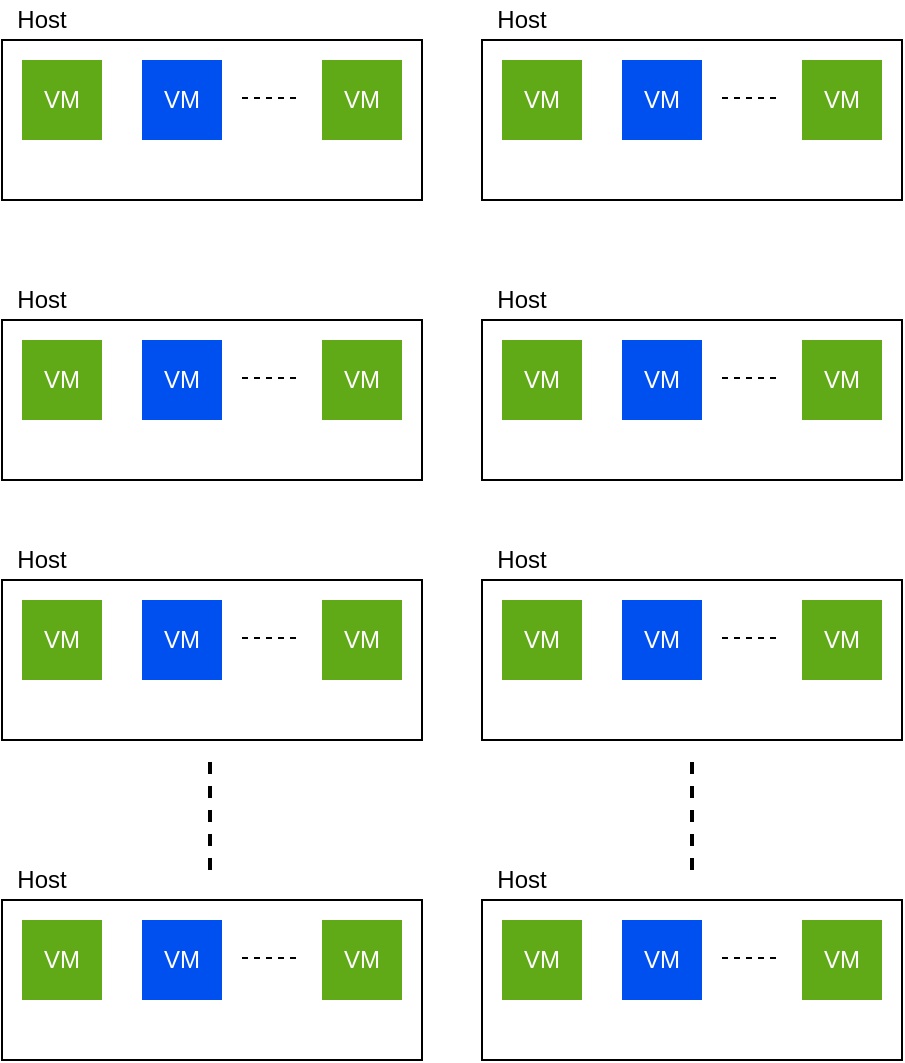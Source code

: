<mxfile version="12.1.5" type="github" pages="1">
  <diagram id="Zc9yJ2nfPfxR-4zW1YLG" name="Page-1">
    <mxGraphModel dx="1338" dy="843" grid="1" gridSize="10" guides="1" tooltips="1" connect="1" arrows="1" fold="1" page="1" pageScale="1" pageWidth="850" pageHeight="1100" math="0" shadow="0">
      <root>
        <mxCell id="0"/>
        <mxCell id="1" parent="0"/>
        <mxCell id="tDePKV6R2ixYgKRACaby-2" value="" style="group" vertex="1" connectable="0" parent="1">
          <mxGeometry x="40" y="100" width="210" height="100" as="geometry"/>
        </mxCell>
        <mxCell id="N_97EMzxFW7_r6Rp866p-8" value="" style="rounded=0;whiteSpace=wrap;html=1;" parent="tDePKV6R2ixYgKRACaby-2" vertex="1">
          <mxGeometry y="20" width="210" height="80" as="geometry"/>
        </mxCell>
        <mxCell id="N_97EMzxFW7_r6Rp866p-3" value="VM" style="rounded=0;whiteSpace=wrap;html=1;fillColor=#60a917;strokeColor=none;fontColor=#ffffff;" parent="tDePKV6R2ixYgKRACaby-2" vertex="1">
          <mxGeometry x="10" y="30" width="40" height="40" as="geometry"/>
        </mxCell>
        <mxCell id="N_97EMzxFW7_r6Rp866p-4" value="VM" style="rounded=0;whiteSpace=wrap;html=1;fillColor=#0050ef;strokeColor=none;fontColor=#ffffff;" parent="tDePKV6R2ixYgKRACaby-2" vertex="1">
          <mxGeometry x="70" y="30" width="40" height="40" as="geometry"/>
        </mxCell>
        <mxCell id="N_97EMzxFW7_r6Rp866p-6" value="VM" style="rounded=0;whiteSpace=wrap;html=1;fillColor=#60a917;strokeColor=none;fontColor=#ffffff;" parent="tDePKV6R2ixYgKRACaby-2" vertex="1">
          <mxGeometry x="160" y="30" width="40" height="40" as="geometry"/>
        </mxCell>
        <mxCell id="N_97EMzxFW7_r6Rp866p-7" value="" style="endArrow=none;dashed=1;html=1;" parent="tDePKV6R2ixYgKRACaby-2" edge="1">
          <mxGeometry width="50" height="50" relative="1" as="geometry">
            <mxPoint x="120" y="49" as="sourcePoint"/>
            <mxPoint x="150" y="49" as="targetPoint"/>
          </mxGeometry>
        </mxCell>
        <mxCell id="tDePKV6R2ixYgKRACaby-1" value="Host" style="text;html=1;strokeColor=none;fillColor=none;align=center;verticalAlign=middle;whiteSpace=wrap;rounded=0;" vertex="1" parent="tDePKV6R2ixYgKRACaby-2">
          <mxGeometry width="40" height="20" as="geometry"/>
        </mxCell>
        <mxCell id="tDePKV6R2ixYgKRACaby-3" value="" style="group" vertex="1" connectable="0" parent="1">
          <mxGeometry x="280" y="100" width="210" height="100" as="geometry"/>
        </mxCell>
        <mxCell id="tDePKV6R2ixYgKRACaby-4" value="" style="rounded=0;whiteSpace=wrap;html=1;" vertex="1" parent="tDePKV6R2ixYgKRACaby-3">
          <mxGeometry y="20" width="210" height="80" as="geometry"/>
        </mxCell>
        <mxCell id="tDePKV6R2ixYgKRACaby-5" value="VM" style="rounded=0;whiteSpace=wrap;html=1;fillColor=#60a917;strokeColor=none;fontColor=#ffffff;" vertex="1" parent="tDePKV6R2ixYgKRACaby-3">
          <mxGeometry x="10" y="30" width="40" height="40" as="geometry"/>
        </mxCell>
        <mxCell id="tDePKV6R2ixYgKRACaby-6" value="VM" style="rounded=0;whiteSpace=wrap;html=1;fillColor=#0050ef;strokeColor=none;fontColor=#ffffff;" vertex="1" parent="tDePKV6R2ixYgKRACaby-3">
          <mxGeometry x="70" y="30" width="40" height="40" as="geometry"/>
        </mxCell>
        <mxCell id="tDePKV6R2ixYgKRACaby-7" value="VM" style="rounded=0;whiteSpace=wrap;html=1;fillColor=#60a917;strokeColor=none;fontColor=#ffffff;" vertex="1" parent="tDePKV6R2ixYgKRACaby-3">
          <mxGeometry x="160" y="30" width="40" height="40" as="geometry"/>
        </mxCell>
        <mxCell id="tDePKV6R2ixYgKRACaby-8" value="" style="endArrow=none;dashed=1;html=1;" edge="1" parent="tDePKV6R2ixYgKRACaby-3">
          <mxGeometry width="50" height="50" relative="1" as="geometry">
            <mxPoint x="120" y="49" as="sourcePoint"/>
            <mxPoint x="150" y="49" as="targetPoint"/>
          </mxGeometry>
        </mxCell>
        <mxCell id="tDePKV6R2ixYgKRACaby-9" value="Host" style="text;html=1;strokeColor=none;fillColor=none;align=center;verticalAlign=middle;whiteSpace=wrap;rounded=0;" vertex="1" parent="tDePKV6R2ixYgKRACaby-3">
          <mxGeometry width="40" height="20" as="geometry"/>
        </mxCell>
        <mxCell id="tDePKV6R2ixYgKRACaby-24" value="" style="group" vertex="1" connectable="0" parent="1">
          <mxGeometry x="40" y="240" width="210" height="100" as="geometry"/>
        </mxCell>
        <mxCell id="tDePKV6R2ixYgKRACaby-25" value="" style="rounded=0;whiteSpace=wrap;html=1;" vertex="1" parent="tDePKV6R2ixYgKRACaby-24">
          <mxGeometry y="20" width="210" height="80" as="geometry"/>
        </mxCell>
        <mxCell id="tDePKV6R2ixYgKRACaby-26" value="VM" style="rounded=0;whiteSpace=wrap;html=1;fillColor=#60a917;strokeColor=none;fontColor=#ffffff;" vertex="1" parent="tDePKV6R2ixYgKRACaby-24">
          <mxGeometry x="10" y="30" width="40" height="40" as="geometry"/>
        </mxCell>
        <mxCell id="tDePKV6R2ixYgKRACaby-27" value="VM" style="rounded=0;whiteSpace=wrap;html=1;fillColor=#0050ef;strokeColor=none;fontColor=#ffffff;" vertex="1" parent="tDePKV6R2ixYgKRACaby-24">
          <mxGeometry x="70" y="30" width="40" height="40" as="geometry"/>
        </mxCell>
        <mxCell id="tDePKV6R2ixYgKRACaby-28" value="VM" style="rounded=0;whiteSpace=wrap;html=1;fillColor=#60a917;strokeColor=none;fontColor=#ffffff;" vertex="1" parent="tDePKV6R2ixYgKRACaby-24">
          <mxGeometry x="160" y="30" width="40" height="40" as="geometry"/>
        </mxCell>
        <mxCell id="tDePKV6R2ixYgKRACaby-29" value="" style="endArrow=none;dashed=1;html=1;" edge="1" parent="tDePKV6R2ixYgKRACaby-24">
          <mxGeometry width="50" height="50" relative="1" as="geometry">
            <mxPoint x="120" y="49" as="sourcePoint"/>
            <mxPoint x="150" y="49" as="targetPoint"/>
          </mxGeometry>
        </mxCell>
        <mxCell id="tDePKV6R2ixYgKRACaby-30" value="Host" style="text;html=1;strokeColor=none;fillColor=none;align=center;verticalAlign=middle;whiteSpace=wrap;rounded=0;" vertex="1" parent="tDePKV6R2ixYgKRACaby-24">
          <mxGeometry width="40" height="20" as="geometry"/>
        </mxCell>
        <mxCell id="tDePKV6R2ixYgKRACaby-31" value="" style="group" vertex="1" connectable="0" parent="1">
          <mxGeometry x="280" y="240" width="210" height="100" as="geometry"/>
        </mxCell>
        <mxCell id="tDePKV6R2ixYgKRACaby-32" value="" style="rounded=0;whiteSpace=wrap;html=1;" vertex="1" parent="tDePKV6R2ixYgKRACaby-31">
          <mxGeometry y="20" width="210" height="80" as="geometry"/>
        </mxCell>
        <mxCell id="tDePKV6R2ixYgKRACaby-33" value="VM" style="rounded=0;whiteSpace=wrap;html=1;fillColor=#60a917;strokeColor=none;fontColor=#ffffff;" vertex="1" parent="tDePKV6R2ixYgKRACaby-31">
          <mxGeometry x="10" y="30" width="40" height="40" as="geometry"/>
        </mxCell>
        <mxCell id="tDePKV6R2ixYgKRACaby-34" value="VM" style="rounded=0;whiteSpace=wrap;html=1;fillColor=#0050ef;strokeColor=none;fontColor=#ffffff;" vertex="1" parent="tDePKV6R2ixYgKRACaby-31">
          <mxGeometry x="70" y="30" width="40" height="40" as="geometry"/>
        </mxCell>
        <mxCell id="tDePKV6R2ixYgKRACaby-35" value="VM" style="rounded=0;whiteSpace=wrap;html=1;fillColor=#60a917;strokeColor=none;fontColor=#ffffff;" vertex="1" parent="tDePKV6R2ixYgKRACaby-31">
          <mxGeometry x="160" y="30" width="40" height="40" as="geometry"/>
        </mxCell>
        <mxCell id="tDePKV6R2ixYgKRACaby-36" value="" style="endArrow=none;dashed=1;html=1;" edge="1" parent="tDePKV6R2ixYgKRACaby-31">
          <mxGeometry width="50" height="50" relative="1" as="geometry">
            <mxPoint x="120" y="49" as="sourcePoint"/>
            <mxPoint x="150" y="49" as="targetPoint"/>
          </mxGeometry>
        </mxCell>
        <mxCell id="tDePKV6R2ixYgKRACaby-37" value="Host" style="text;html=1;strokeColor=none;fillColor=none;align=center;verticalAlign=middle;whiteSpace=wrap;rounded=0;" vertex="1" parent="tDePKV6R2ixYgKRACaby-31">
          <mxGeometry width="40" height="20" as="geometry"/>
        </mxCell>
        <mxCell id="tDePKV6R2ixYgKRACaby-38" value="" style="group" vertex="1" connectable="0" parent="1">
          <mxGeometry x="40" y="370" width="210" height="100" as="geometry"/>
        </mxCell>
        <mxCell id="tDePKV6R2ixYgKRACaby-39" value="" style="rounded=0;whiteSpace=wrap;html=1;" vertex="1" parent="tDePKV6R2ixYgKRACaby-38">
          <mxGeometry y="20" width="210" height="80" as="geometry"/>
        </mxCell>
        <mxCell id="tDePKV6R2ixYgKRACaby-40" value="VM" style="rounded=0;whiteSpace=wrap;html=1;fillColor=#60a917;strokeColor=none;fontColor=#ffffff;" vertex="1" parent="tDePKV6R2ixYgKRACaby-38">
          <mxGeometry x="10" y="30" width="40" height="40" as="geometry"/>
        </mxCell>
        <mxCell id="tDePKV6R2ixYgKRACaby-41" value="VM" style="rounded=0;whiteSpace=wrap;html=1;fillColor=#0050ef;strokeColor=none;fontColor=#ffffff;" vertex="1" parent="tDePKV6R2ixYgKRACaby-38">
          <mxGeometry x="70" y="30" width="40" height="40" as="geometry"/>
        </mxCell>
        <mxCell id="tDePKV6R2ixYgKRACaby-42" value="VM" style="rounded=0;whiteSpace=wrap;html=1;fillColor=#60a917;strokeColor=none;fontColor=#ffffff;" vertex="1" parent="tDePKV6R2ixYgKRACaby-38">
          <mxGeometry x="160" y="30" width="40" height="40" as="geometry"/>
        </mxCell>
        <mxCell id="tDePKV6R2ixYgKRACaby-43" value="" style="endArrow=none;dashed=1;html=1;" edge="1" parent="tDePKV6R2ixYgKRACaby-38">
          <mxGeometry width="50" height="50" relative="1" as="geometry">
            <mxPoint x="120" y="49" as="sourcePoint"/>
            <mxPoint x="150" y="49" as="targetPoint"/>
          </mxGeometry>
        </mxCell>
        <mxCell id="tDePKV6R2ixYgKRACaby-44" value="Host" style="text;html=1;strokeColor=none;fillColor=none;align=center;verticalAlign=middle;whiteSpace=wrap;rounded=0;" vertex="1" parent="tDePKV6R2ixYgKRACaby-38">
          <mxGeometry width="40" height="20" as="geometry"/>
        </mxCell>
        <mxCell id="tDePKV6R2ixYgKRACaby-45" value="" style="group" vertex="1" connectable="0" parent="1">
          <mxGeometry x="280" y="370" width="210" height="100" as="geometry"/>
        </mxCell>
        <mxCell id="tDePKV6R2ixYgKRACaby-46" value="" style="rounded=0;whiteSpace=wrap;html=1;" vertex="1" parent="tDePKV6R2ixYgKRACaby-45">
          <mxGeometry y="20" width="210" height="80" as="geometry"/>
        </mxCell>
        <mxCell id="tDePKV6R2ixYgKRACaby-47" value="VM" style="rounded=0;whiteSpace=wrap;html=1;fillColor=#60a917;strokeColor=none;fontColor=#ffffff;" vertex="1" parent="tDePKV6R2ixYgKRACaby-45">
          <mxGeometry x="10" y="30" width="40" height="40" as="geometry"/>
        </mxCell>
        <mxCell id="tDePKV6R2ixYgKRACaby-48" value="VM" style="rounded=0;whiteSpace=wrap;html=1;fillColor=#0050ef;strokeColor=none;fontColor=#ffffff;" vertex="1" parent="tDePKV6R2ixYgKRACaby-45">
          <mxGeometry x="70" y="30" width="40" height="40" as="geometry"/>
        </mxCell>
        <mxCell id="tDePKV6R2ixYgKRACaby-49" value="VM" style="rounded=0;whiteSpace=wrap;html=1;fillColor=#60a917;strokeColor=none;fontColor=#ffffff;" vertex="1" parent="tDePKV6R2ixYgKRACaby-45">
          <mxGeometry x="160" y="30" width="40" height="40" as="geometry"/>
        </mxCell>
        <mxCell id="tDePKV6R2ixYgKRACaby-50" value="" style="endArrow=none;dashed=1;html=1;" edge="1" parent="tDePKV6R2ixYgKRACaby-45">
          <mxGeometry width="50" height="50" relative="1" as="geometry">
            <mxPoint x="120" y="49" as="sourcePoint"/>
            <mxPoint x="150" y="49" as="targetPoint"/>
          </mxGeometry>
        </mxCell>
        <mxCell id="tDePKV6R2ixYgKRACaby-51" value="Host" style="text;html=1;strokeColor=none;fillColor=none;align=center;verticalAlign=middle;whiteSpace=wrap;rounded=0;" vertex="1" parent="tDePKV6R2ixYgKRACaby-45">
          <mxGeometry width="40" height="20" as="geometry"/>
        </mxCell>
        <mxCell id="tDePKV6R2ixYgKRACaby-52" value="" style="group" vertex="1" connectable="0" parent="1">
          <mxGeometry x="40" y="530" width="210" height="100" as="geometry"/>
        </mxCell>
        <mxCell id="tDePKV6R2ixYgKRACaby-53" value="" style="rounded=0;whiteSpace=wrap;html=1;" vertex="1" parent="tDePKV6R2ixYgKRACaby-52">
          <mxGeometry y="20" width="210" height="80" as="geometry"/>
        </mxCell>
        <mxCell id="tDePKV6R2ixYgKRACaby-54" value="VM" style="rounded=0;whiteSpace=wrap;html=1;fillColor=#60a917;strokeColor=none;fontColor=#ffffff;" vertex="1" parent="tDePKV6R2ixYgKRACaby-52">
          <mxGeometry x="10" y="30" width="40" height="40" as="geometry"/>
        </mxCell>
        <mxCell id="tDePKV6R2ixYgKRACaby-55" value="VM" style="rounded=0;whiteSpace=wrap;html=1;fillColor=#0050ef;strokeColor=none;fontColor=#ffffff;" vertex="1" parent="tDePKV6R2ixYgKRACaby-52">
          <mxGeometry x="70" y="30" width="40" height="40" as="geometry"/>
        </mxCell>
        <mxCell id="tDePKV6R2ixYgKRACaby-56" value="VM" style="rounded=0;whiteSpace=wrap;html=1;fillColor=#60a917;strokeColor=none;fontColor=#ffffff;" vertex="1" parent="tDePKV6R2ixYgKRACaby-52">
          <mxGeometry x="160" y="30" width="40" height="40" as="geometry"/>
        </mxCell>
        <mxCell id="tDePKV6R2ixYgKRACaby-57" value="" style="endArrow=none;dashed=1;html=1;" edge="1" parent="tDePKV6R2ixYgKRACaby-52">
          <mxGeometry width="50" height="50" relative="1" as="geometry">
            <mxPoint x="120" y="49" as="sourcePoint"/>
            <mxPoint x="150" y="49" as="targetPoint"/>
          </mxGeometry>
        </mxCell>
        <mxCell id="tDePKV6R2ixYgKRACaby-58" value="Host" style="text;html=1;strokeColor=none;fillColor=none;align=center;verticalAlign=middle;whiteSpace=wrap;rounded=0;" vertex="1" parent="tDePKV6R2ixYgKRACaby-52">
          <mxGeometry width="40" height="20" as="geometry"/>
        </mxCell>
        <mxCell id="tDePKV6R2ixYgKRACaby-59" value="" style="group" vertex="1" connectable="0" parent="1">
          <mxGeometry x="280" y="530" width="210" height="100" as="geometry"/>
        </mxCell>
        <mxCell id="tDePKV6R2ixYgKRACaby-60" value="" style="rounded=0;whiteSpace=wrap;html=1;" vertex="1" parent="tDePKV6R2ixYgKRACaby-59">
          <mxGeometry y="20" width="210" height="80" as="geometry"/>
        </mxCell>
        <mxCell id="tDePKV6R2ixYgKRACaby-61" value="VM" style="rounded=0;whiteSpace=wrap;html=1;fillColor=#60a917;strokeColor=none;fontColor=#ffffff;" vertex="1" parent="tDePKV6R2ixYgKRACaby-59">
          <mxGeometry x="10" y="30" width="40" height="40" as="geometry"/>
        </mxCell>
        <mxCell id="tDePKV6R2ixYgKRACaby-62" value="VM" style="rounded=0;whiteSpace=wrap;html=1;fillColor=#0050ef;strokeColor=none;fontColor=#ffffff;" vertex="1" parent="tDePKV6R2ixYgKRACaby-59">
          <mxGeometry x="70" y="30" width="40" height="40" as="geometry"/>
        </mxCell>
        <mxCell id="tDePKV6R2ixYgKRACaby-63" value="VM" style="rounded=0;whiteSpace=wrap;html=1;fillColor=#60a917;strokeColor=none;fontColor=#ffffff;" vertex="1" parent="tDePKV6R2ixYgKRACaby-59">
          <mxGeometry x="160" y="30" width="40" height="40" as="geometry"/>
        </mxCell>
        <mxCell id="tDePKV6R2ixYgKRACaby-64" value="" style="endArrow=none;dashed=1;html=1;" edge="1" parent="tDePKV6R2ixYgKRACaby-59">
          <mxGeometry width="50" height="50" relative="1" as="geometry">
            <mxPoint x="120" y="49" as="sourcePoint"/>
            <mxPoint x="150" y="49" as="targetPoint"/>
          </mxGeometry>
        </mxCell>
        <mxCell id="tDePKV6R2ixYgKRACaby-65" value="Host" style="text;html=1;strokeColor=none;fillColor=none;align=center;verticalAlign=middle;whiteSpace=wrap;rounded=0;" vertex="1" parent="tDePKV6R2ixYgKRACaby-59">
          <mxGeometry width="40" height="20" as="geometry"/>
        </mxCell>
        <mxCell id="tDePKV6R2ixYgKRACaby-66" value="" style="endArrow=none;dashed=1;html=1;strokeWidth=2;" edge="1" parent="1">
          <mxGeometry width="50" height="50" relative="1" as="geometry">
            <mxPoint x="144" y="535" as="sourcePoint"/>
            <mxPoint x="144" y="475" as="targetPoint"/>
          </mxGeometry>
        </mxCell>
        <mxCell id="tDePKV6R2ixYgKRACaby-67" value="" style="endArrow=none;dashed=1;html=1;strokeWidth=2;" edge="1" parent="1">
          <mxGeometry width="50" height="50" relative="1" as="geometry">
            <mxPoint x="385" y="535" as="sourcePoint"/>
            <mxPoint x="385" y="475" as="targetPoint"/>
          </mxGeometry>
        </mxCell>
      </root>
    </mxGraphModel>
  </diagram>
</mxfile>
